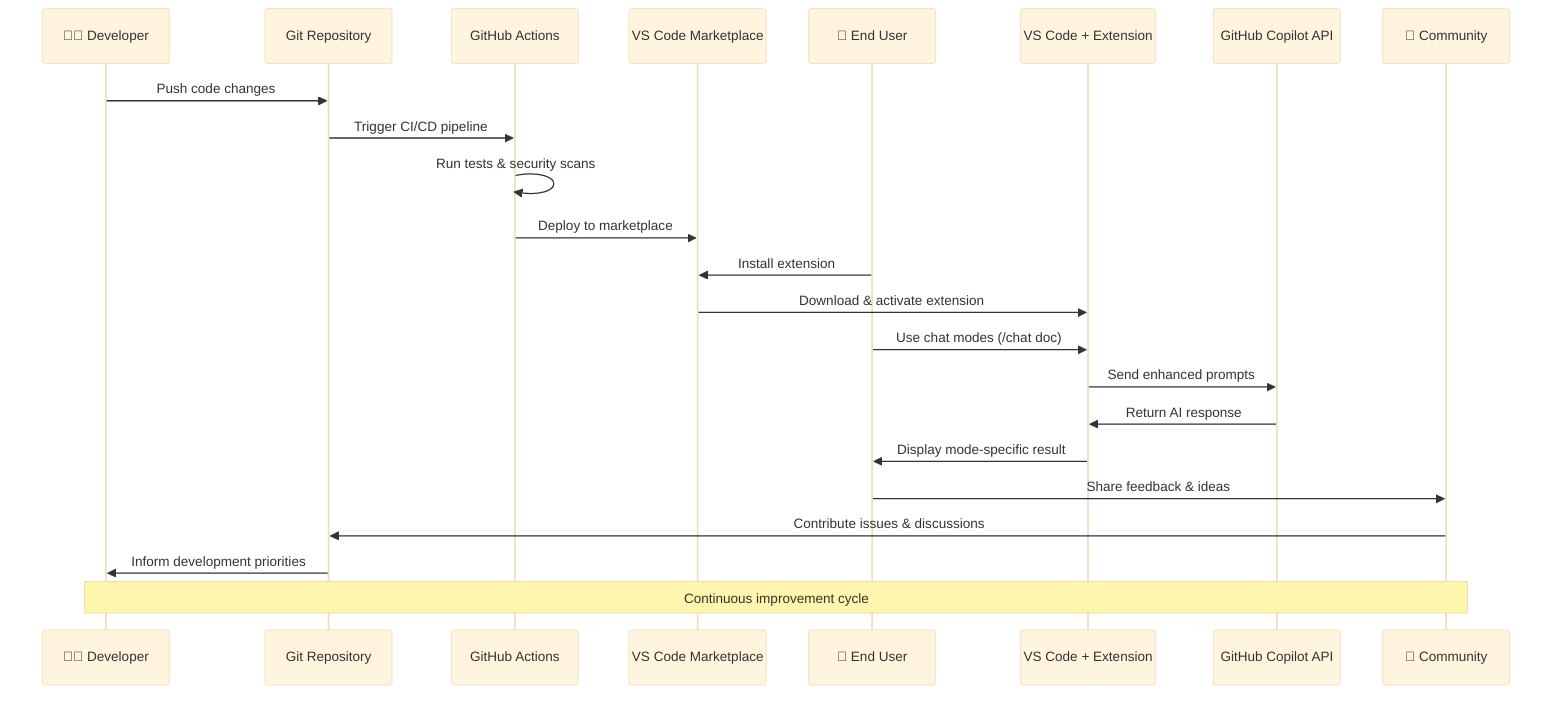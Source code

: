 ---
config:
  theme: base
  accessibility:
    enabled: true
    ariaDescribedBy: "ecosystem-data-flow-desc"
    ariaLabelledBy: "ecosystem-data-flow-title"
---

%%{init: {"accessibility": {"enabled": true, "ariaDescribedBy": "ecosystem-data-flow-desc", "ariaLabelledBy": "ecosystem-data-flow-title", "ariaDescription": "Ecosystem data flow sequence diagram showing the complete lifecycle from developer code changes through CI/CD deployment, user installation, chat mode usage with Copilot API integration, community feedback, and continuous improvement cycle"}}}%%

sequenceDiagram
    participant Dev as 👩‍💻 Developer
    participant Git as Git Repository
    participant GHA as GitHub Actions
    participant Market as VS Code Marketplace
    participant User as 👤 End User
    participant VSCode as VS Code + Extension
    participant Copilot as GitHub Copilot API
    participant Community as 👥 Community

    Dev->>Git: Push code changes
    Git->>GHA: Trigger CI/CD pipeline
    GHA->>GHA: Run tests & security scans
    GHA->>Market: Deploy to marketplace

    User->>Market: Install extension
    Market->>VSCode: Download & activate extension

    User->>VSCode: Use chat modes (/chat doc)
    VSCode->>Copilot: Send enhanced prompts
    Copilot->>VSCode: Return AI response
    VSCode->>User: Display mode-specific result

    User->>Community: Share feedback & ideas
    Community->>Git: Contribute issues & discussions
    Git->>Dev: Inform development priorities

    Note over Dev,Community: Continuous improvement cycle